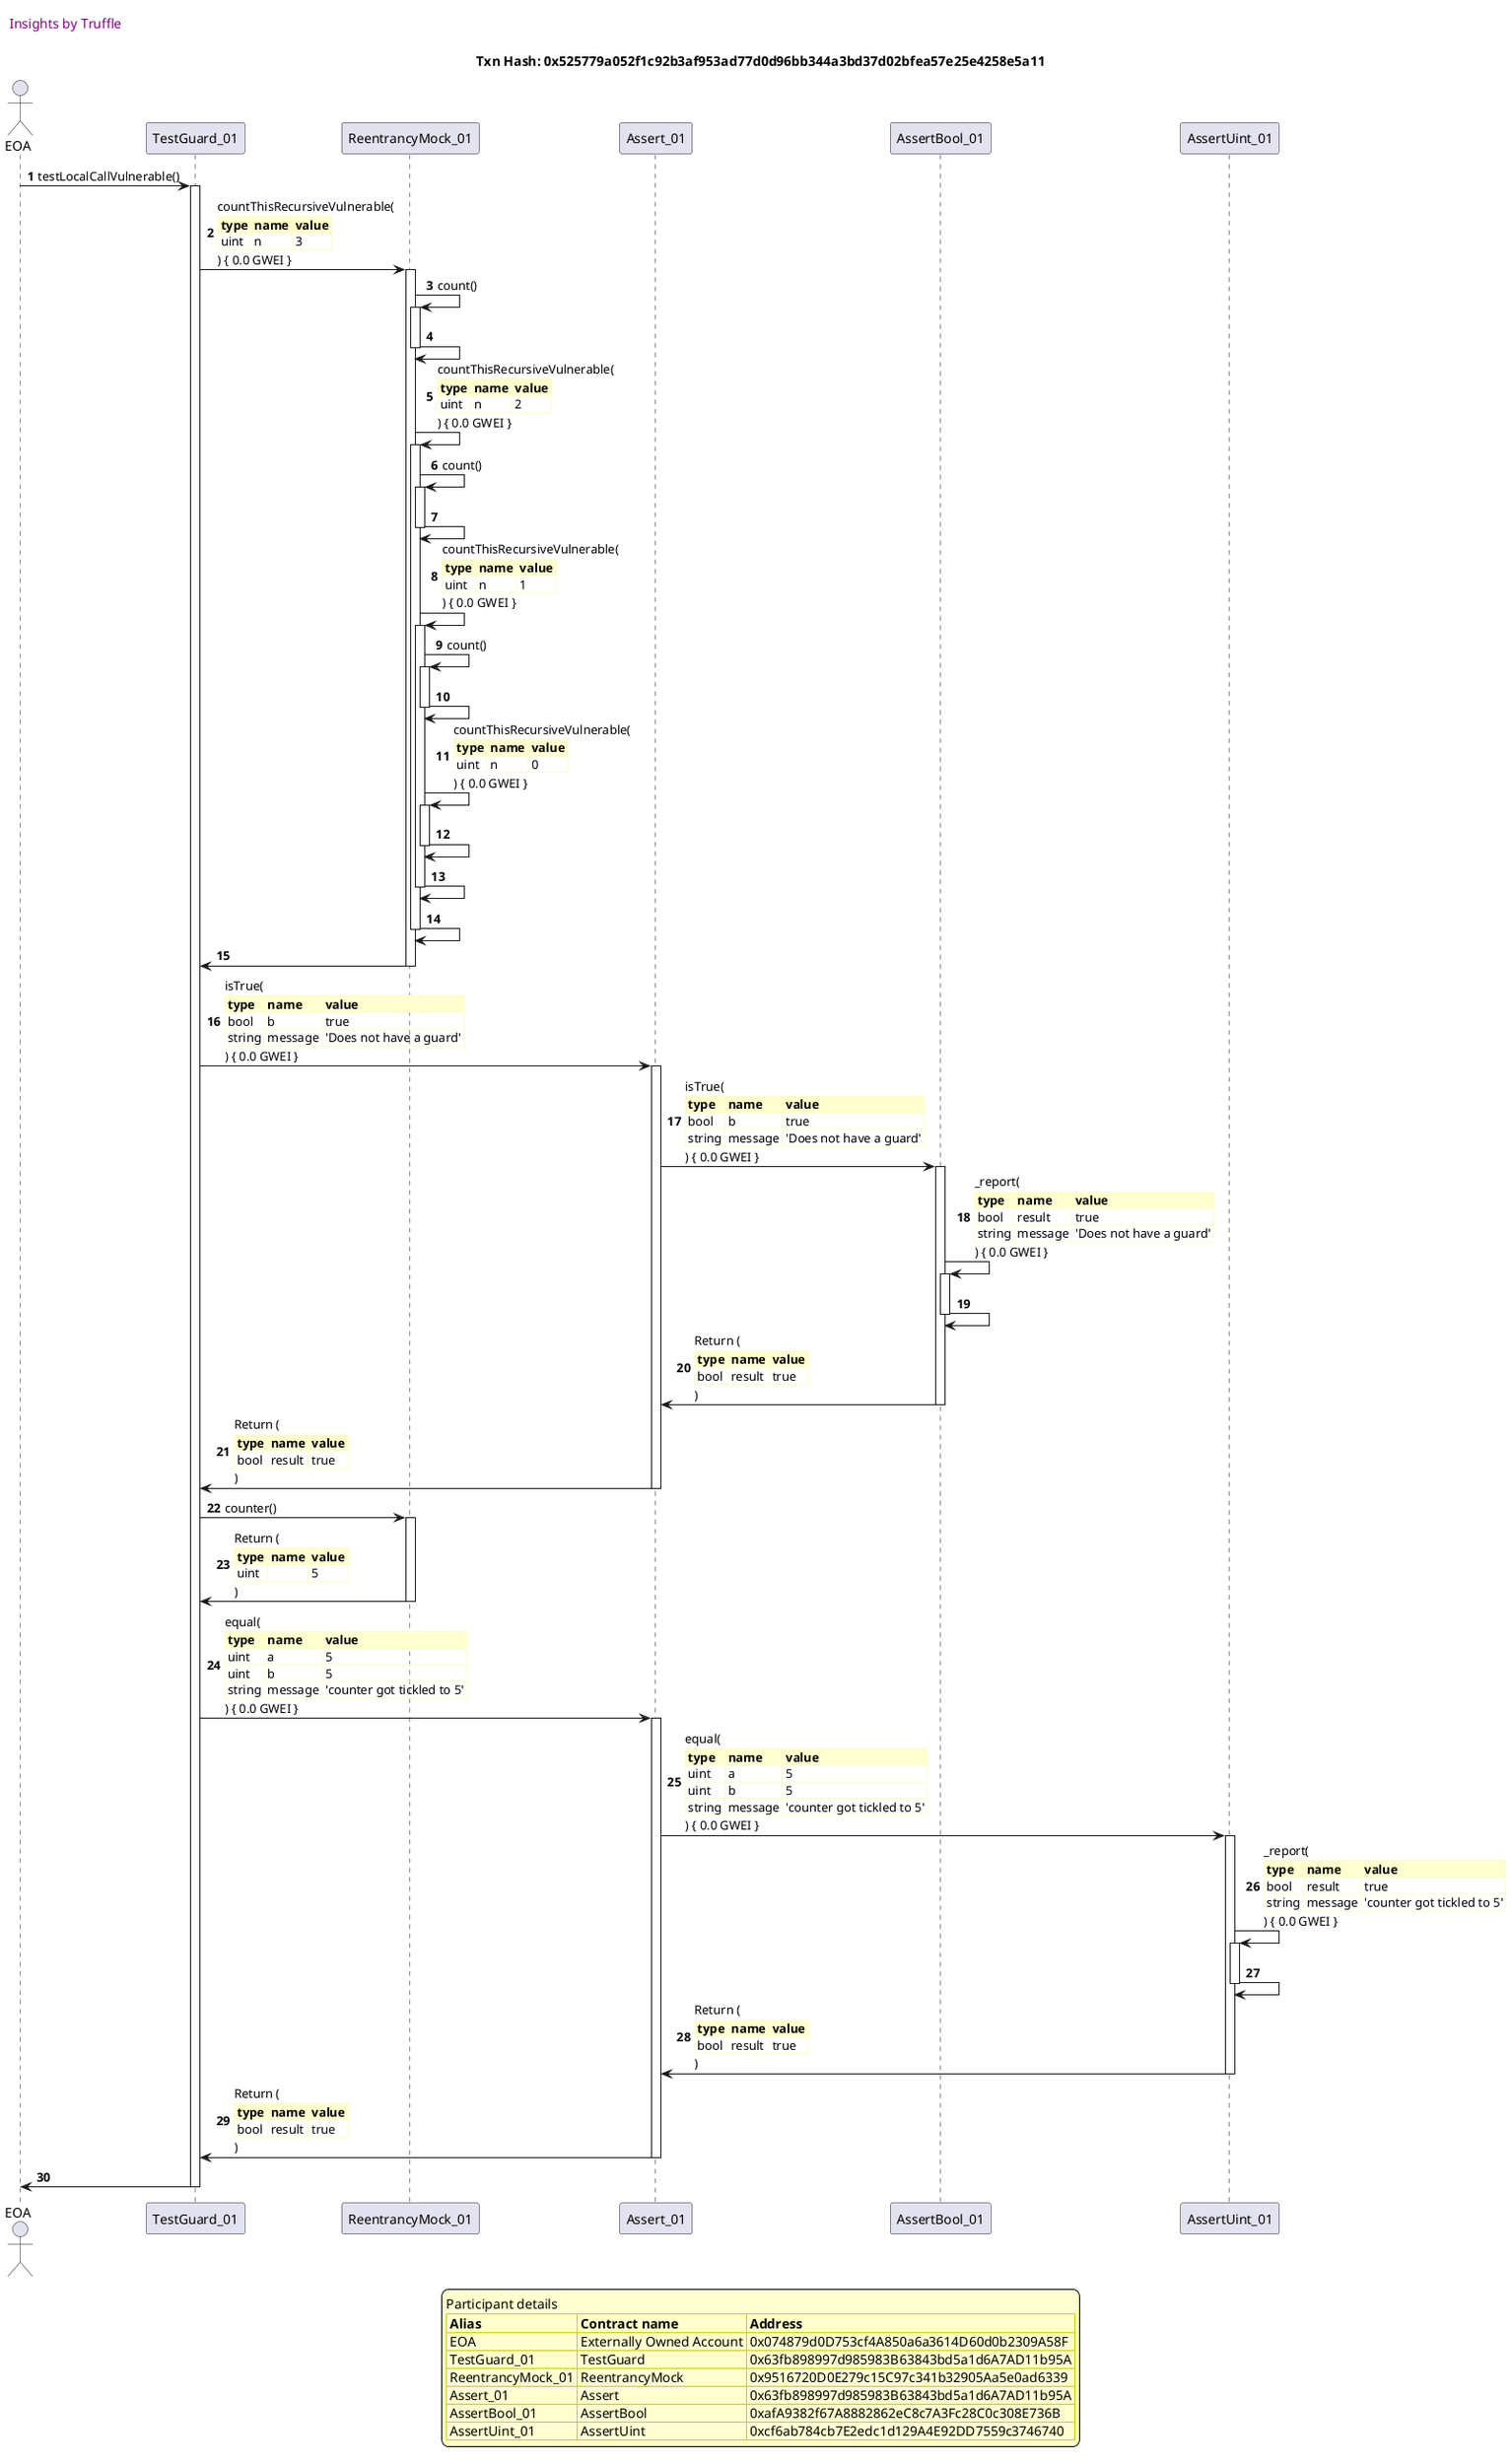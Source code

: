 

@startuml

autonumber
skinparam legendBackgroundColor #FEFECE

<style>
      header {
        HorizontalAlignment left
        FontColor purple
        FontSize 14
        Padding 10
      }
    </style>

header Insights by Truffle

title Txn Hash: 0x525779a052f1c92b3af953ad77d0d96bb344a3bd37d02bfea57e25e4258e5a11


actor EOA as "EOA"
participant TestGuard_01 as "TestGuard_01"
participant ReentrancyMock_01 as "ReentrancyMock_01"
participant Assert_01 as "Assert_01"
participant AssertBool_01 as "AssertBool_01"
participant AssertUint_01 as "AssertUint_01"

"EOA" -> "TestGuard_01" ++: testLocalCallVulnerable()
"TestGuard_01" -> "ReentrancyMock_01" ++: countThisRecursiveVulnerable(\n\
<#FEFECE,#FEFECE>|= type |= name |= value |\n\
| uint | n | 3 |\n\
) { 0.0 GWEI }
"ReentrancyMock_01" -> "ReentrancyMock_01" ++: count()
"ReentrancyMock_01" -> "ReentrancyMock_01" --: 
"ReentrancyMock_01" -> "ReentrancyMock_01" ++: countThisRecursiveVulnerable(\n\
<#FEFECE,#FEFECE>|= type |= name |= value |\n\
| uint | n | 2 |\n\
) { 0.0 GWEI }
"ReentrancyMock_01" -> "ReentrancyMock_01" ++: count()
"ReentrancyMock_01" -> "ReentrancyMock_01" --: 
"ReentrancyMock_01" -> "ReentrancyMock_01" ++: countThisRecursiveVulnerable(\n\
<#FEFECE,#FEFECE>|= type |= name |= value |\n\
| uint | n | 1 |\n\
) { 0.0 GWEI }
"ReentrancyMock_01" -> "ReentrancyMock_01" ++: count()
"ReentrancyMock_01" -> "ReentrancyMock_01" --: 
"ReentrancyMock_01" -> "ReentrancyMock_01" ++: countThisRecursiveVulnerable(\n\
<#FEFECE,#FEFECE>|= type |= name |= value |\n\
| uint | n | 0 |\n\
) { 0.0 GWEI }
"ReentrancyMock_01" -> "ReentrancyMock_01" --: 
"ReentrancyMock_01" -> "ReentrancyMock_01" --: 
"ReentrancyMock_01" -> "ReentrancyMock_01" --: 
"ReentrancyMock_01" -> "TestGuard_01" --: 
"TestGuard_01" -> "Assert_01" ++: isTrue(\n\
<#FEFECE,#FEFECE>|= type |= name |= value |\n\
| bool | b | true |\n\
| string | message | 'Does not have a guard' |\n\
) { 0.0 GWEI }
"Assert_01" -> "AssertBool_01" ++: isTrue(\n\
<#FEFECE,#FEFECE>|= type |= name |= value |\n\
| bool | b | true |\n\
| string | message | 'Does not have a guard' |\n\
) { 0.0 GWEI }
"AssertBool_01" -> "AssertBool_01" ++: _report(\n\
<#FEFECE,#FEFECE>|= type |= name |= value |\n\
| bool | result | true |\n\
| string | message | 'Does not have a guard' |\n\
) { 0.0 GWEI }
"AssertBool_01" -> "AssertBool_01" --: 
"AssertBool_01" -> "Assert_01" --: Return (\n\
<#FEFECE,#FEFECE>|= type |= name |= value |\n\
| bool | result | true |\n\
)
"Assert_01" -> "TestGuard_01" --: Return (\n\
<#FEFECE,#FEFECE>|= type |= name |= value |\n\
| bool | result | true |\n\
)
"TestGuard_01" -> "ReentrancyMock_01" ++: counter()
"ReentrancyMock_01" -> "TestGuard_01" --: Return (\n\
<#FEFECE,#FEFECE>|= type |= name |= value |\n\
| uint |  | 5 |\n\
)
"TestGuard_01" -> "Assert_01" ++: equal(\n\
<#FEFECE,#FEFECE>|= type |= name |= value |\n\
| uint | a | 5 |\n\
| uint | b | 5 |\n\
| string | message | 'counter got tickled to 5' |\n\
) { 0.0 GWEI }
"Assert_01" -> "AssertUint_01" ++: equal(\n\
<#FEFECE,#FEFECE>|= type |= name |= value |\n\
| uint | a | 5 |\n\
| uint | b | 5 |\n\
| string | message | 'counter got tickled to 5' |\n\
) { 0.0 GWEI }
"AssertUint_01" -> "AssertUint_01" ++: _report(\n\
<#FEFECE,#FEFECE>|= type |= name |= value |\n\
| bool | result | true |\n\
| string | message | 'counter got tickled to 5' |\n\
) { 0.0 GWEI }
"AssertUint_01" -> "AssertUint_01" --: 
"AssertUint_01" -> "Assert_01" --: Return (\n\
<#FEFECE,#FEFECE>|= type |= name |= value |\n\
| bool | result | true |\n\
)
"Assert_01" -> "TestGuard_01" --: Return (\n\
<#FEFECE,#FEFECE>|= type |= name |= value |\n\
| bool | result | true |\n\
)
"TestGuard_01" -> "EOA" --: 

legend
Participant details
<#FEFECE,#D0D000>|= Alias |= Contract name |= Address |
<#FEFECE>| EOA | Externally Owned Account | 0x074879d0D753cf4A850a6a3614D60d0b2309A58F |
<#FEFECE>| TestGuard_01 | TestGuard | 0x63fb898997d985983B63843bd5a1d6A7AD11b95A |
<#FEFECE>| ReentrancyMock_01 | ReentrancyMock | 0x9516720D0E279c15C97c341b32905Aa5e0ad6339 |
<#FEFECE>| Assert_01 | Assert | 0x63fb898997d985983B63843bd5a1d6A7AD11b95A |
<#FEFECE>| AssertBool_01 | AssertBool | 0xafA9382f67A8882862eC8c7A3Fc28C0c308E736B |
<#FEFECE>| AssertUint_01 | AssertUint | 0xcf6ab784cb7E2edc1d129A4E92DD7559c3746740 |
endlegend

@enduml